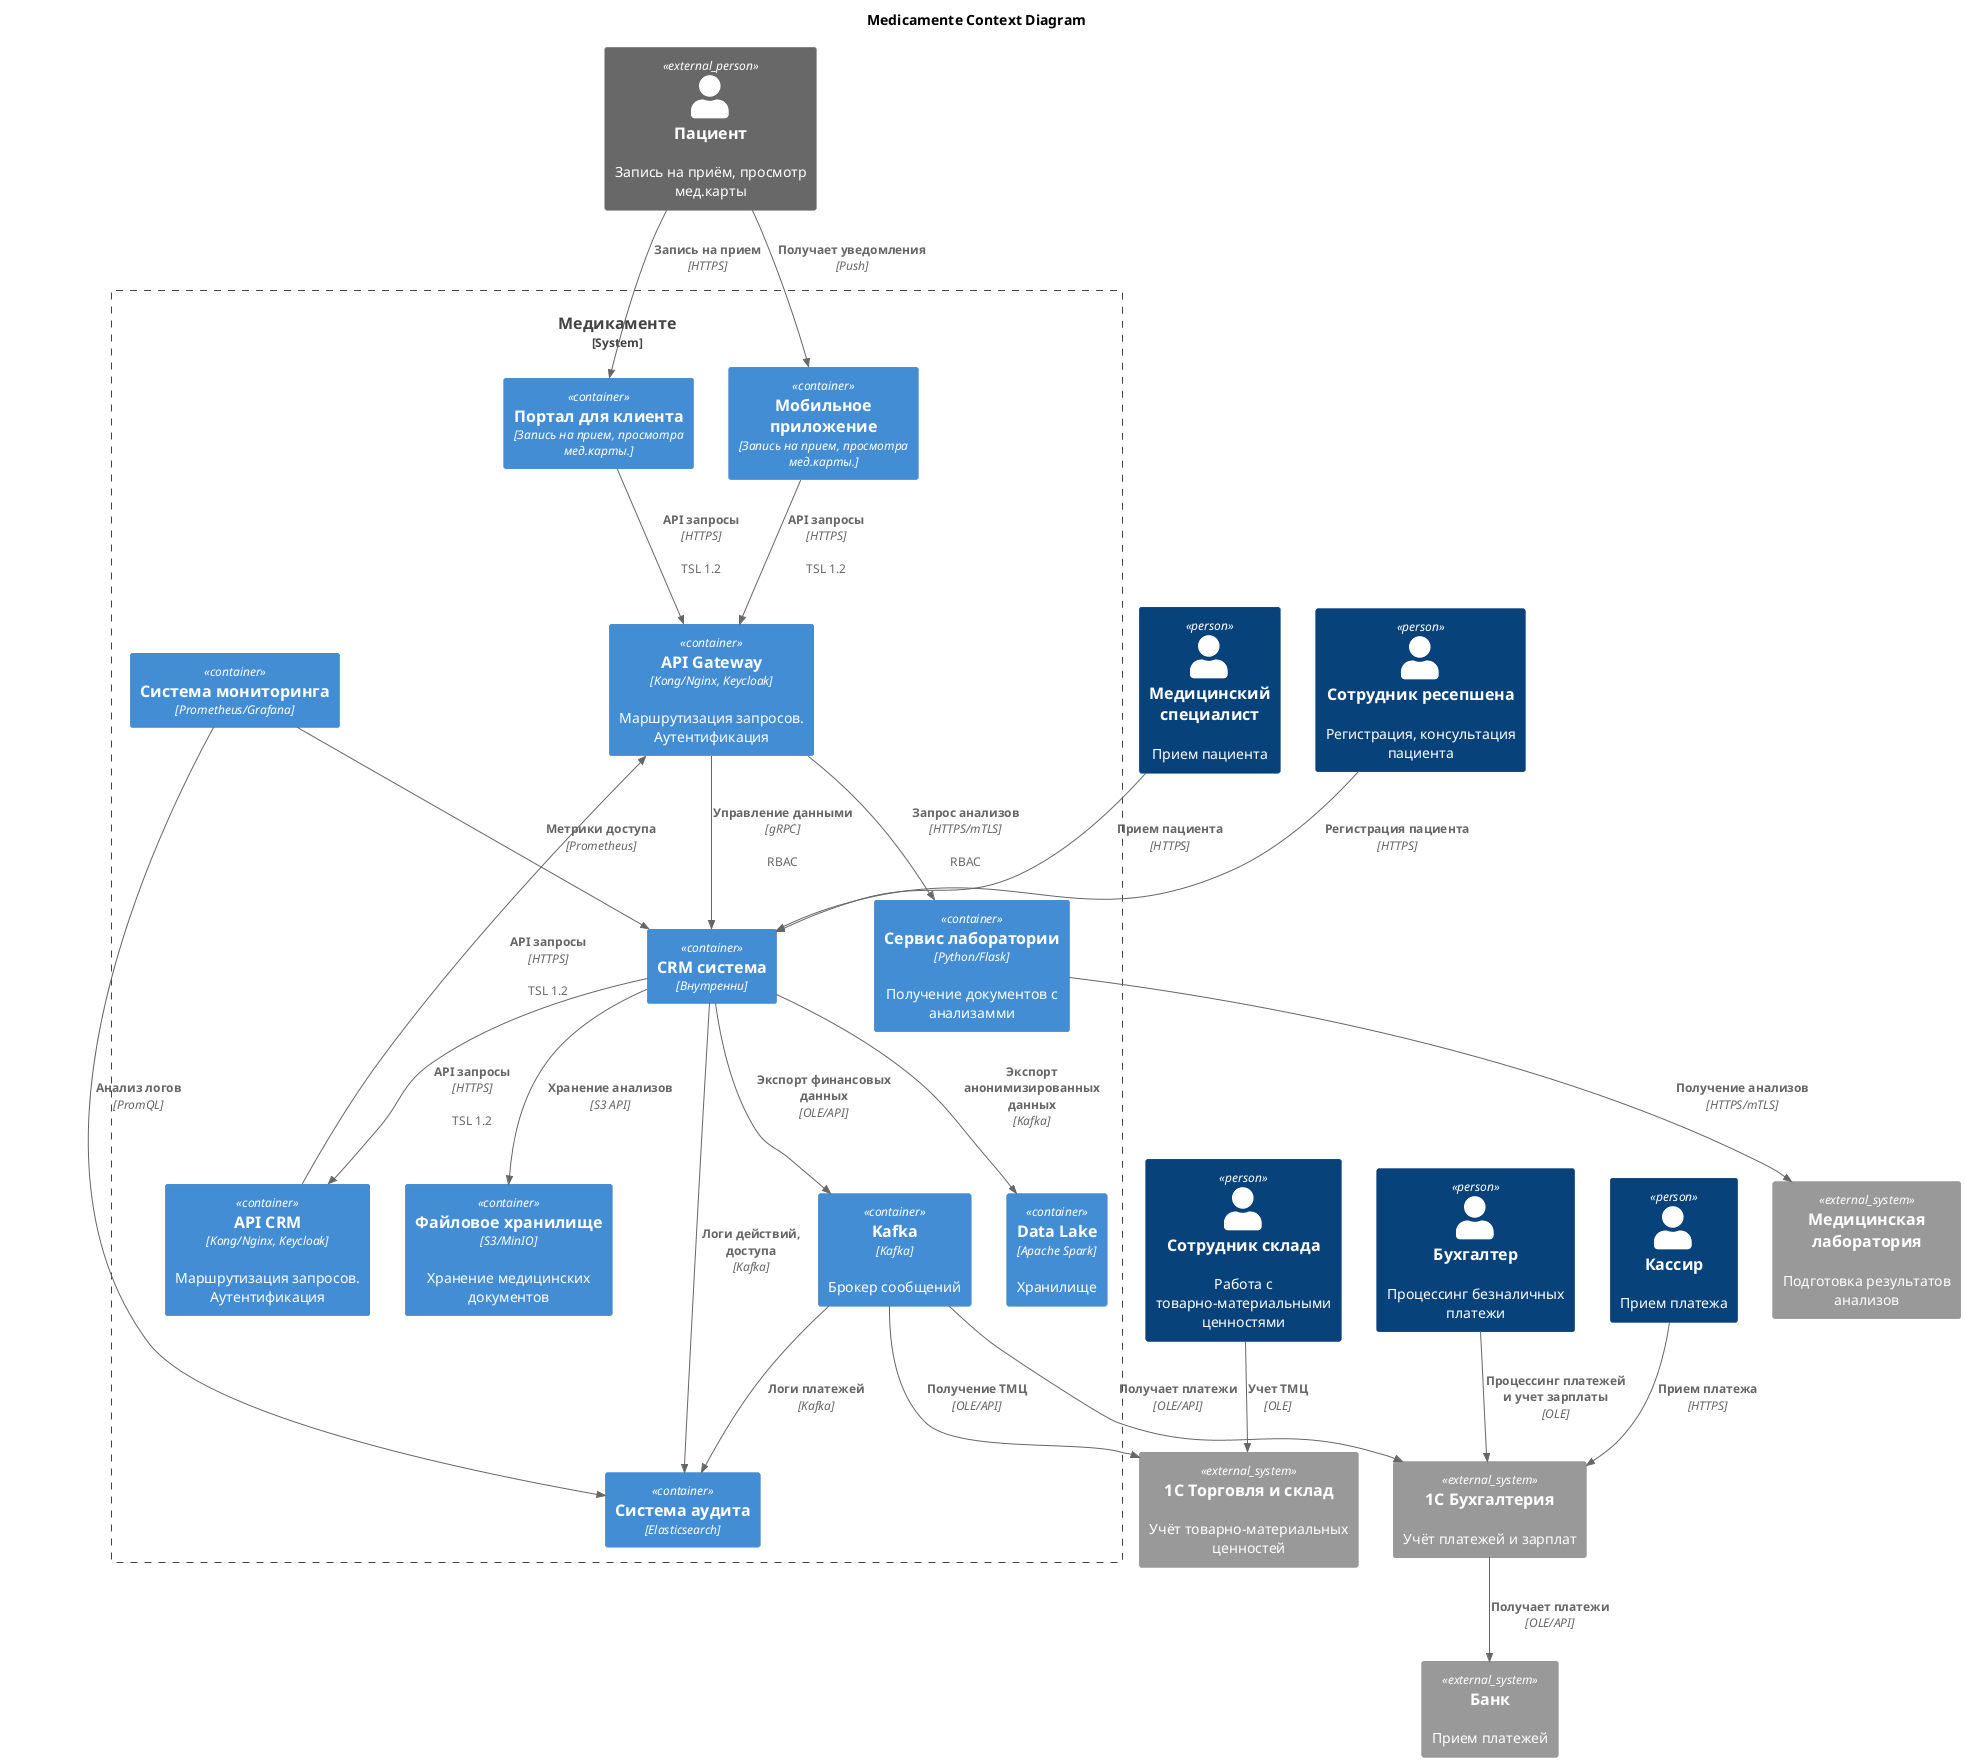 @startuml

!include <C4/C4_Container>
title Medicamente Context Diagram
top to bottom direction

Person(Administrator, "Сотрудник ресепшена", "Регистрация, консультация пациента")
Person(Doctor, "Медицинский специалист", "Прием пациента")
Person(Cassier, "Кассир", "Прием платежа")
Person(Bookkeeper, "Бухгалтер", "Процессинг безналичных платежи")
Person(Warehousekeeper, "Сотрудник склада", "Работа с товарно-материальными ценностями")
Person_Ext(Patient, "Пациент", "Запись на приём, просмотр мед.карты")

System_Ext(Laboratory, "Медицинская лаборатория", "Подготовка результатов анализов")
System_Ext(Bank, "Банк", "Прием платежей")
System_Ext(Accounting, "1C Бухгалтерия", "Учёт платежей и зарплат")
System_Ext(TradeWarehouse, "1C Торговля и склад", "Учёт товарно-материальных ценностей")

System_Boundary(Medicamente, "Медикаменте") {
    Container(Web, "Портал для клиента", "Запись на прием, просмотра мед.карты.")
    Container(Mobile, "Мобильное приложение", "Запись на прием, просмотра мед.карты.")
    Container(CRM, "CRM система", "Внутренни")
    Container(API, "API Gateway", "Kong/Nginx, Keycloak", "Маршрутизация запросов. Аутентификация")
    Container(CRMapi, "API CRM", "Kong/Nginx, Keycloak", "Маршрутизация запросов. Аутентификация")
    Container(Service, "Сервис лаборатории", "Python/Flask", "Получение документов с анализамми")
    Container(DataLake, "Data Lake", "Apache Spark", "Хранилище")
    Container(Storage, "Файловое хранилище", "S3/MinIO", "Хранение медицинских документов")
    Container(Kafka, "Kafka", "Kafka", "Брокер сообщений")
    Container(Audit, "Система аудита", "Elasticsearch")
    Container(Monitoring, "Система мониторинга", "Prometheus/Grafana")
}

Rel(Patient, Web, "Запись на прием", "HTTPS")
Rel(Patient, Mobile, "Получает уведомления", "Push")
Rel(Administrator, CRM, "Регистрация пациента", "HTTPS")
Rel(Doctor, CRM, "Прием пациента", "HTTPS")
Rel(Cassier, Accounting, "Прием платежа", "HTTPS")
Rel(Bookkeeper, Accounting, "Процессинг платежей и учет зарплаты", "OLE")
Rel(Warehousekeeper, TradeWarehouse, "Учет ТМЦ", "OLE")

Rel(Web, API, "API запросы", "HTTPS", "TSL 1.2")
Rel(Mobile, API, "API запросы", "HTTPS", "TSL 1.2")
Rel(CRM, CRMapi, "API запросы", "HTTPS", "TSL 1.2")
Rel(CRMapi, API, "API запросы", "HTTPS", "TSL 1.2")

Rel(API, CRM, "Управление данными", "gRPC","RBAC")
Rel(API, Service, "Запрос анализов", "HTTPS/mTLS","RBAC")

Rel(Service, Laboratory, "Получение анализов", "HTTPS/mTLS")
Rel(Accounting, Bank, "Получает платежи", "OLE/API")
Rel(Kafka, Accounting, "Получает платежи", "OLE/API")
Rel(Kafka, TradeWarehouse, "Получение ТМЦ", "OLE/API")
Rel(CRM, Kafka, "Экспорт финансовых данных", "OLE/API")

Rel(CRM, DataLake, "Экспорт анонимизированных данных", "Kafka")
Rel(CRM, Storage, "Хранение анализов", "S3 API")

Rel(Monitoring, Audit, "Анализ логов", "PromQL")
Rel(Monitoring, CRM, "Метрики доступа", "Prometheus")

Rel(CRM, Audit, "Логи действий, доступа", "Kafka")
Rel(Kafka, Audit, "Логи платежей", "Kafka")

@enduml.